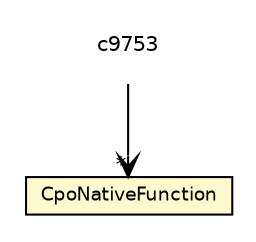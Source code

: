 #!/usr/local/bin/dot
#
# Class diagram 
# Generated by UmlGraph version 4.6 (http://www.spinellis.gr/sw/umlgraph)
#

digraph G {
	edge [fontname="Helvetica",fontsize=10,labelfontname="Helvetica",labelfontsize=10];
	node [fontname="Helvetica",fontsize=10,shape=plaintext];
	// org.synchronoss.cpo.CpoNativeFunction
	c9737 [label=<<table border="0" cellborder="1" cellspacing="0" cellpadding="2" port="p" bgcolor="lemonChiffon" href="./CpoNativeFunction.html">
		<tr><td><table border="0" cellspacing="0" cellpadding="1">
			<tr><td> CpoNativeFunction </td></tr>
		</table></td></tr>
		</table>>, fontname="Helvetica", fontcolor="black", fontsize=9.0];
	// org.synchronoss.cpo.CpoBaseAdapter<T>.RetrieverThread<T, C> NAVASSOC org.synchronoss.cpo.CpoNativeFunction
	c9753:p -> c9737:p [taillabel="", label="", headlabel="*", fontname="Helvetica", fontcolor="black", fontsize=10.0, color="black", arrowhead=open];
}

